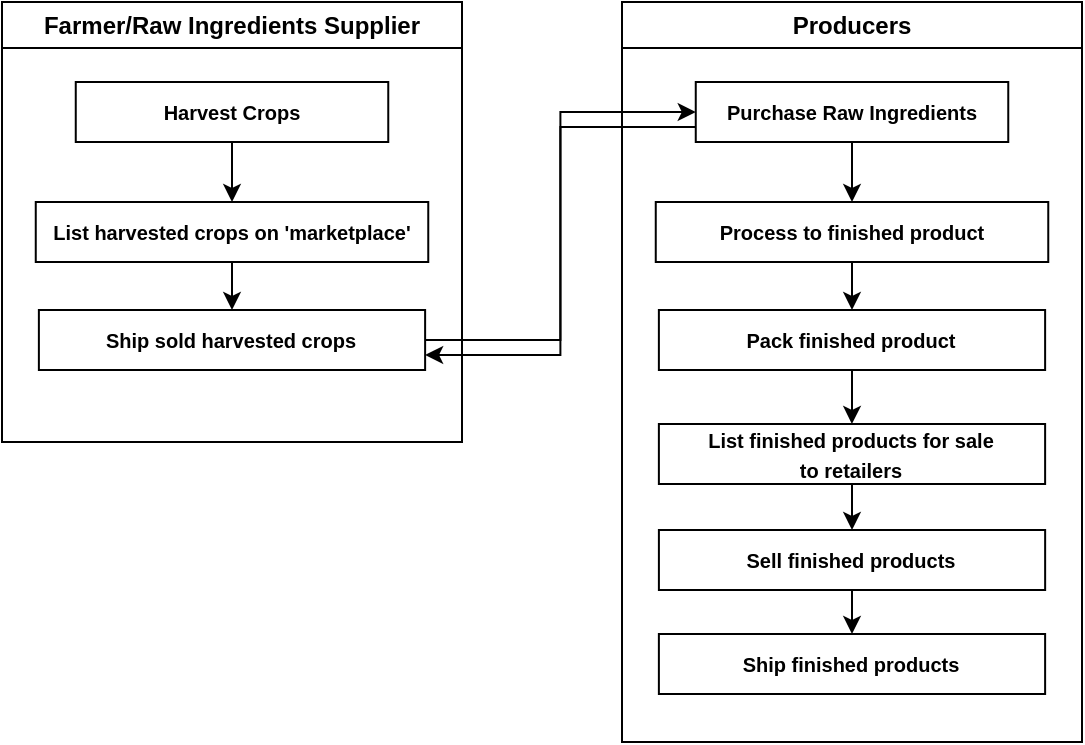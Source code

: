 <mxfile version="23.1.1" type="github">
  <diagram name="Page-1" id="5cgKJNd5OM3I3Rc0reRp">
    <mxGraphModel dx="989" dy="509" grid="1" gridSize="10" guides="1" tooltips="1" connect="1" arrows="1" fold="1" page="1" pageScale="1" pageWidth="1169" pageHeight="827" math="0" shadow="0">
      <root>
        <mxCell id="0" />
        <mxCell id="1" parent="0" />
        <mxCell id="WF0mu_H45He7Ej0Iz--u-1" value="&lt;font style=&quot;font-size: 12px;&quot;&gt;Farmer/Raw Ingredients Supplier&lt;/font&gt;" style="swimlane;whiteSpace=wrap;html=1;" vertex="1" parent="1">
          <mxGeometry x="90" y="260" width="230" height="220" as="geometry" />
        </mxCell>
        <mxCell id="WF0mu_H45He7Ej0Iz--u-7" style="edgeStyle=orthogonalEdgeStyle;rounded=0;orthogonalLoop=1;jettySize=auto;html=1;exitX=0.5;exitY=1;exitDx=0;exitDy=0;entryX=0.5;entryY=0;entryDx=0;entryDy=0;" edge="1" parent="WF0mu_H45He7Ej0Iz--u-1" source="WF0mu_H45He7Ej0Iz--u-3" target="WF0mu_H45He7Ej0Iz--u-4">
          <mxGeometry relative="1" as="geometry" />
        </mxCell>
        <mxCell id="WF0mu_H45He7Ej0Iz--u-3" value="&lt;b&gt;&lt;font style=&quot;font-size: 10px;&quot;&gt;Harvest Crops&lt;/font&gt;&lt;/b&gt;" style="rounded=0;whiteSpace=wrap;html=1;" vertex="1" parent="WF0mu_H45He7Ej0Iz--u-1">
          <mxGeometry x="36.88" y="40" width="156.25" height="30" as="geometry" />
        </mxCell>
        <mxCell id="WF0mu_H45He7Ej0Iz--u-8" style="edgeStyle=orthogonalEdgeStyle;rounded=0;orthogonalLoop=1;jettySize=auto;html=1;exitX=0.5;exitY=1;exitDx=0;exitDy=0;entryX=0.5;entryY=0;entryDx=0;entryDy=0;" edge="1" parent="WF0mu_H45He7Ej0Iz--u-1" source="WF0mu_H45He7Ej0Iz--u-4" target="WF0mu_H45He7Ej0Iz--u-5">
          <mxGeometry relative="1" as="geometry" />
        </mxCell>
        <mxCell id="WF0mu_H45He7Ej0Iz--u-4" value="&lt;b&gt;&lt;font style=&quot;font-size: 10px;&quot;&gt;List harvested crops on &#39;marketplace&#39;&lt;/font&gt;&lt;/b&gt;" style="rounded=0;whiteSpace=wrap;html=1;" vertex="1" parent="WF0mu_H45He7Ej0Iz--u-1">
          <mxGeometry x="16.88" y="100" width="196.25" height="30" as="geometry" />
        </mxCell>
        <mxCell id="WF0mu_H45He7Ej0Iz--u-5" value="&lt;b&gt;&lt;font style=&quot;font-size: 10px;&quot;&gt;Ship sold harvested crops&lt;/font&gt;&lt;/b&gt;" style="rounded=0;whiteSpace=wrap;html=1;" vertex="1" parent="WF0mu_H45He7Ej0Iz--u-1">
          <mxGeometry x="18.44" y="154" width="193.12" height="30" as="geometry" />
        </mxCell>
        <mxCell id="WF0mu_H45He7Ej0Iz--u-9" value="&lt;font style=&quot;font-size: 12px;&quot;&gt;Producers&lt;/font&gt;" style="swimlane;whiteSpace=wrap;html=1;" vertex="1" parent="1">
          <mxGeometry x="400" y="260" width="230" height="370" as="geometry" />
        </mxCell>
        <mxCell id="WF0mu_H45He7Ej0Iz--u-10" style="edgeStyle=orthogonalEdgeStyle;rounded=0;orthogonalLoop=1;jettySize=auto;html=1;exitX=0.5;exitY=1;exitDx=0;exitDy=0;entryX=0.5;entryY=0;entryDx=0;entryDy=0;" edge="1" parent="WF0mu_H45He7Ej0Iz--u-9" source="WF0mu_H45He7Ej0Iz--u-11" target="WF0mu_H45He7Ej0Iz--u-13">
          <mxGeometry relative="1" as="geometry" />
        </mxCell>
        <mxCell id="WF0mu_H45He7Ej0Iz--u-11" value="&lt;b&gt;&lt;font style=&quot;font-size: 10px;&quot;&gt;Purchase Raw Ingredients&lt;/font&gt;&lt;/b&gt;" style="rounded=0;whiteSpace=wrap;html=1;" vertex="1" parent="WF0mu_H45He7Ej0Iz--u-9">
          <mxGeometry x="36.88" y="40" width="156.25" height="30" as="geometry" />
        </mxCell>
        <mxCell id="WF0mu_H45He7Ej0Iz--u-12" style="edgeStyle=orthogonalEdgeStyle;rounded=0;orthogonalLoop=1;jettySize=auto;html=1;exitX=0.5;exitY=1;exitDx=0;exitDy=0;entryX=0.5;entryY=0;entryDx=0;entryDy=0;" edge="1" parent="WF0mu_H45He7Ej0Iz--u-9" source="WF0mu_H45He7Ej0Iz--u-13" target="WF0mu_H45He7Ej0Iz--u-14">
          <mxGeometry relative="1" as="geometry" />
        </mxCell>
        <mxCell id="WF0mu_H45He7Ej0Iz--u-13" value="&lt;b&gt;&lt;font style=&quot;font-size: 10px;&quot;&gt;Process to finished product&lt;br&gt;&lt;/font&gt;&lt;/b&gt;" style="rounded=0;whiteSpace=wrap;html=1;" vertex="1" parent="WF0mu_H45He7Ej0Iz--u-9">
          <mxGeometry x="16.88" y="100" width="196.25" height="30" as="geometry" />
        </mxCell>
        <mxCell id="WF0mu_H45He7Ej0Iz--u-19" style="edgeStyle=orthogonalEdgeStyle;rounded=0;orthogonalLoop=1;jettySize=auto;html=1;exitX=0.5;exitY=1;exitDx=0;exitDy=0;" edge="1" parent="WF0mu_H45He7Ej0Iz--u-9" source="WF0mu_H45He7Ej0Iz--u-14" target="WF0mu_H45He7Ej0Iz--u-18">
          <mxGeometry relative="1" as="geometry" />
        </mxCell>
        <mxCell id="WF0mu_H45He7Ej0Iz--u-14" value="&lt;b&gt;&lt;font style=&quot;font-size: 10px;&quot;&gt;Pack finished product&lt;/font&gt;&lt;/b&gt;" style="rounded=0;whiteSpace=wrap;html=1;" vertex="1" parent="WF0mu_H45He7Ej0Iz--u-9">
          <mxGeometry x="18.44" y="154" width="193.12" height="30" as="geometry" />
        </mxCell>
        <mxCell id="WF0mu_H45He7Ej0Iz--u-22" style="edgeStyle=orthogonalEdgeStyle;rounded=0;orthogonalLoop=1;jettySize=auto;html=1;exitX=0.5;exitY=1;exitDx=0;exitDy=0;entryX=0.5;entryY=0;entryDx=0;entryDy=0;" edge="1" parent="WF0mu_H45He7Ej0Iz--u-9" source="WF0mu_H45He7Ej0Iz--u-18" target="WF0mu_H45He7Ej0Iz--u-20">
          <mxGeometry relative="1" as="geometry" />
        </mxCell>
        <mxCell id="WF0mu_H45He7Ej0Iz--u-18" value="&lt;b&gt;&lt;font style=&quot;font-size: 10px;&quot;&gt;List finished products for sale &lt;br&gt;to retailers&lt;/font&gt;&lt;/b&gt;" style="rounded=0;whiteSpace=wrap;html=1;" vertex="1" parent="WF0mu_H45He7Ej0Iz--u-9">
          <mxGeometry x="18.44" y="211" width="193.12" height="30" as="geometry" />
        </mxCell>
        <mxCell id="WF0mu_H45He7Ej0Iz--u-23" style="edgeStyle=orthogonalEdgeStyle;rounded=0;orthogonalLoop=1;jettySize=auto;html=1;exitX=0.5;exitY=1;exitDx=0;exitDy=0;entryX=0.5;entryY=0;entryDx=0;entryDy=0;" edge="1" parent="WF0mu_H45He7Ej0Iz--u-9" source="WF0mu_H45He7Ej0Iz--u-20" target="WF0mu_H45He7Ej0Iz--u-21">
          <mxGeometry relative="1" as="geometry" />
        </mxCell>
        <mxCell id="WF0mu_H45He7Ej0Iz--u-20" value="&lt;span style=&quot;font-size: 10px;&quot;&gt;&lt;b&gt;Sell finished products&lt;/b&gt;&lt;/span&gt;" style="rounded=0;whiteSpace=wrap;html=1;" vertex="1" parent="WF0mu_H45He7Ej0Iz--u-9">
          <mxGeometry x="18.45" y="264" width="193.12" height="30" as="geometry" />
        </mxCell>
        <mxCell id="WF0mu_H45He7Ej0Iz--u-21" value="&lt;span style=&quot;font-size: 10px;&quot;&gt;&lt;b&gt;Ship finished products&lt;/b&gt;&lt;/span&gt;" style="rounded=0;whiteSpace=wrap;html=1;" vertex="1" parent="WF0mu_H45He7Ej0Iz--u-9">
          <mxGeometry x="18.44" y="316" width="193.12" height="30" as="geometry" />
        </mxCell>
        <mxCell id="WF0mu_H45He7Ej0Iz--u-15" style="edgeStyle=orthogonalEdgeStyle;rounded=0;orthogonalLoop=1;jettySize=auto;html=1;exitX=1;exitY=0.5;exitDx=0;exitDy=0;entryX=0;entryY=0.5;entryDx=0;entryDy=0;" edge="1" parent="1" source="WF0mu_H45He7Ej0Iz--u-5" target="WF0mu_H45He7Ej0Iz--u-11">
          <mxGeometry relative="1" as="geometry" />
        </mxCell>
        <mxCell id="WF0mu_H45He7Ej0Iz--u-16" style="edgeStyle=orthogonalEdgeStyle;rounded=0;orthogonalLoop=1;jettySize=auto;html=1;exitX=0;exitY=0.75;exitDx=0;exitDy=0;entryX=1;entryY=0.75;entryDx=0;entryDy=0;" edge="1" parent="1" source="WF0mu_H45He7Ej0Iz--u-11" target="WF0mu_H45He7Ej0Iz--u-5">
          <mxGeometry relative="1" as="geometry" />
        </mxCell>
      </root>
    </mxGraphModel>
  </diagram>
</mxfile>
